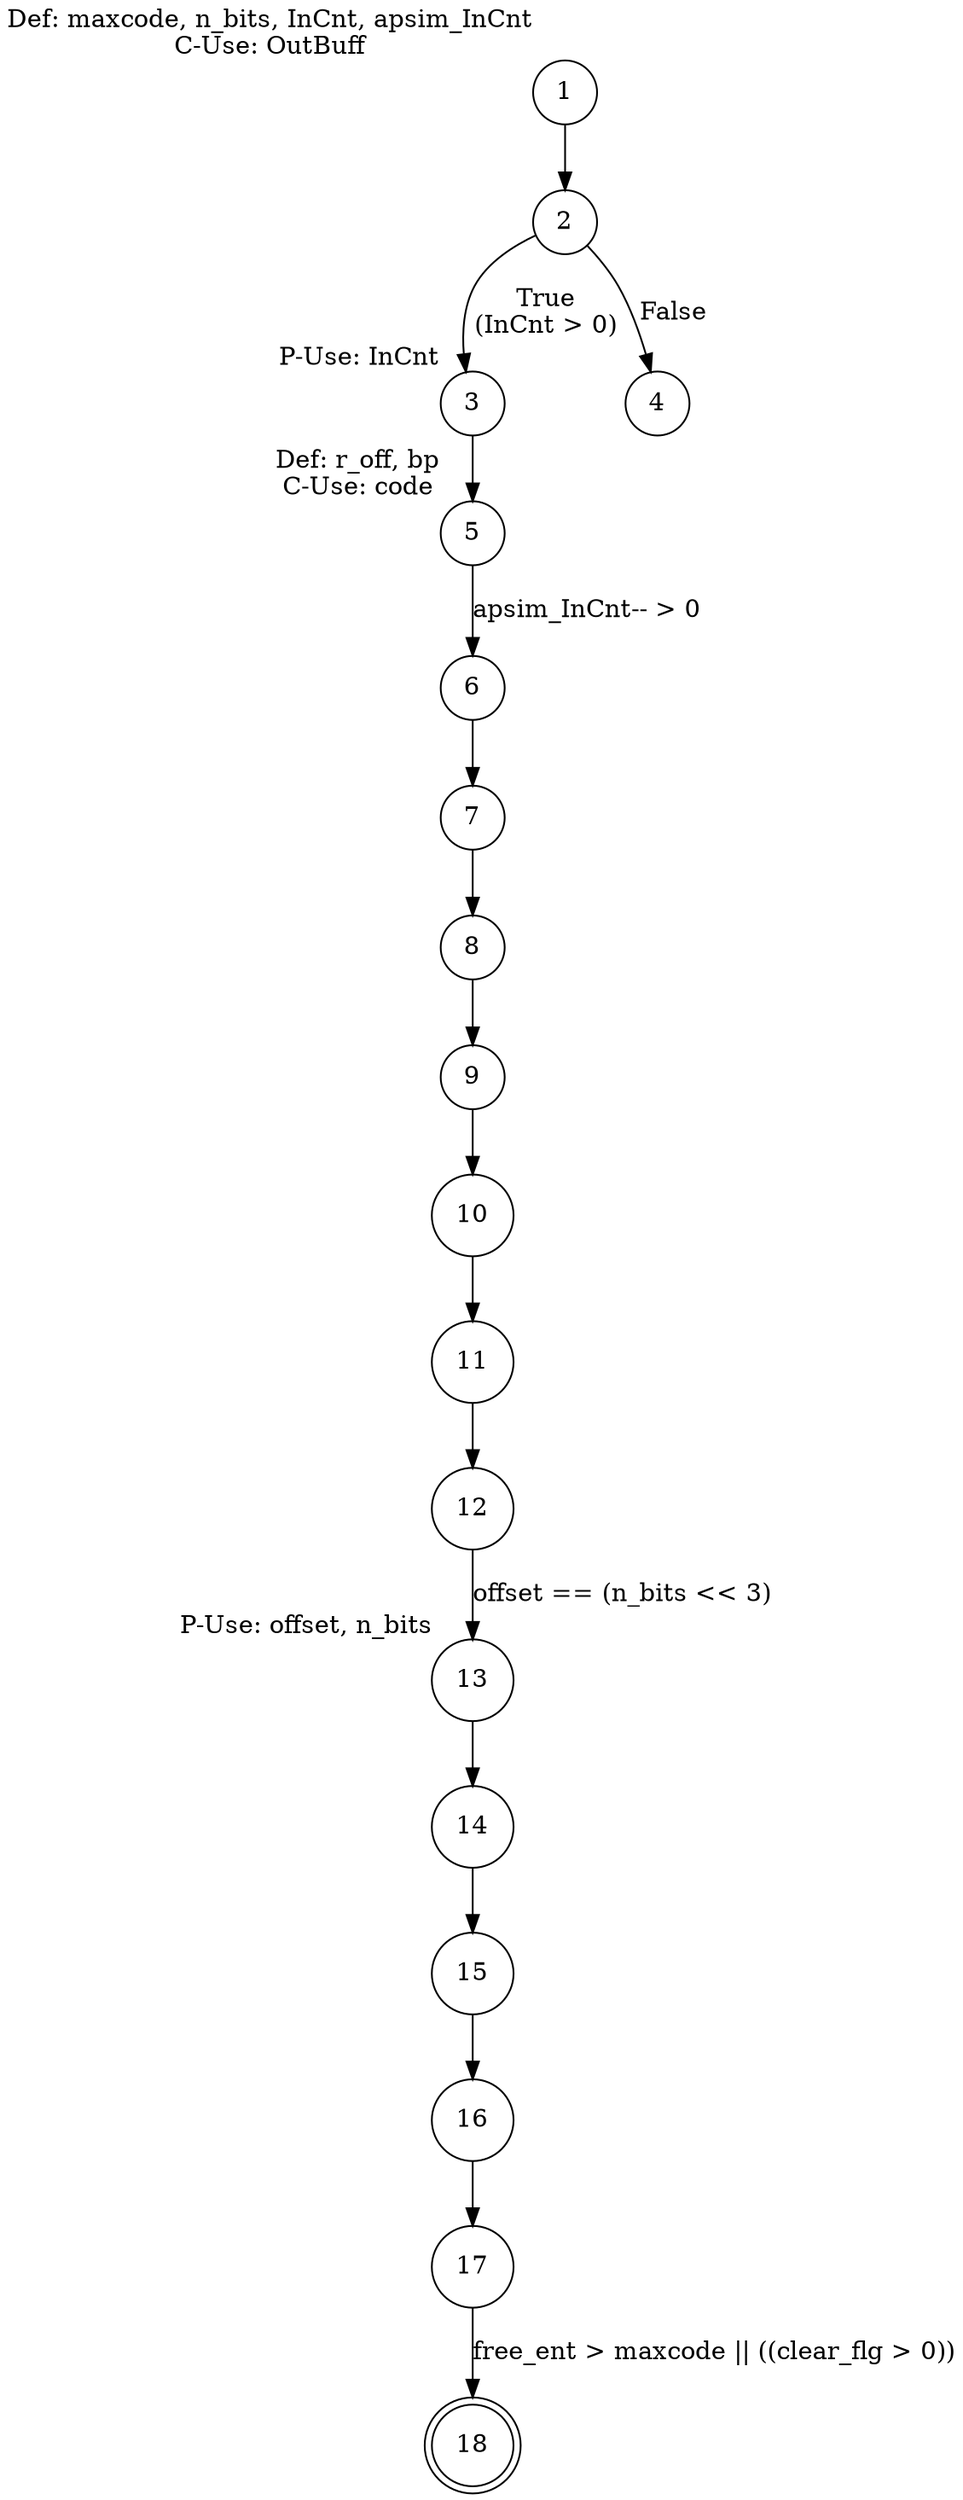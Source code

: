 digraph main {
    rankdir=TB;
    node [shape=circle];
    
    1 [label="1", xlabel="Def: maxcode, n_bits, InCnt, apsim_InCnt\nC-Use: OutBuff"];
    2 [label="2"];
    3 [label="3", xlabel="P-Use: InCnt"];
    4 [label="4"];
    5 [label="5", xlabel="Def: r_off, bp\nC-Use: code"];
    6 [label="6"];
    7 [label="7"];
    8 [label="8"];
    9 [label="9"];
    10 [label="10"];
    11 [label="11"];
    12 [label="12"];
    13 [label="13", xlabel="P-Use: offset, n_bits"];
    14 [label="14"];
    15 [label="15"];
    16 [label="16"];
    17 [label="17"];
    18 [label="18"];
    
    1 -> 2 ;
    2 -> 3 [label="True\n(InCnt > 0)"];
    2 -> 4 [label="False"];
    3 -> 5 ;
    5 -> 6 [label="apsim_InCnt-- > 0"];
    6 -> 7 ;
    7 -> 8 ;
    8 -> 9 ;
    9 -> 10 ;
    10 -> 11 ;
    11 -> 12 ;
    12 -> 13 [label="offset == (n_bits << 3)"];
    13 -> 14 ;
    14 -> 15 ;
    15 -> 16 ;
    16 -> 17 ;
    17 -> 18 [label="free_ent > maxcode || ((clear_flg > 0))"];
    18 [shape=doublecircle];
}